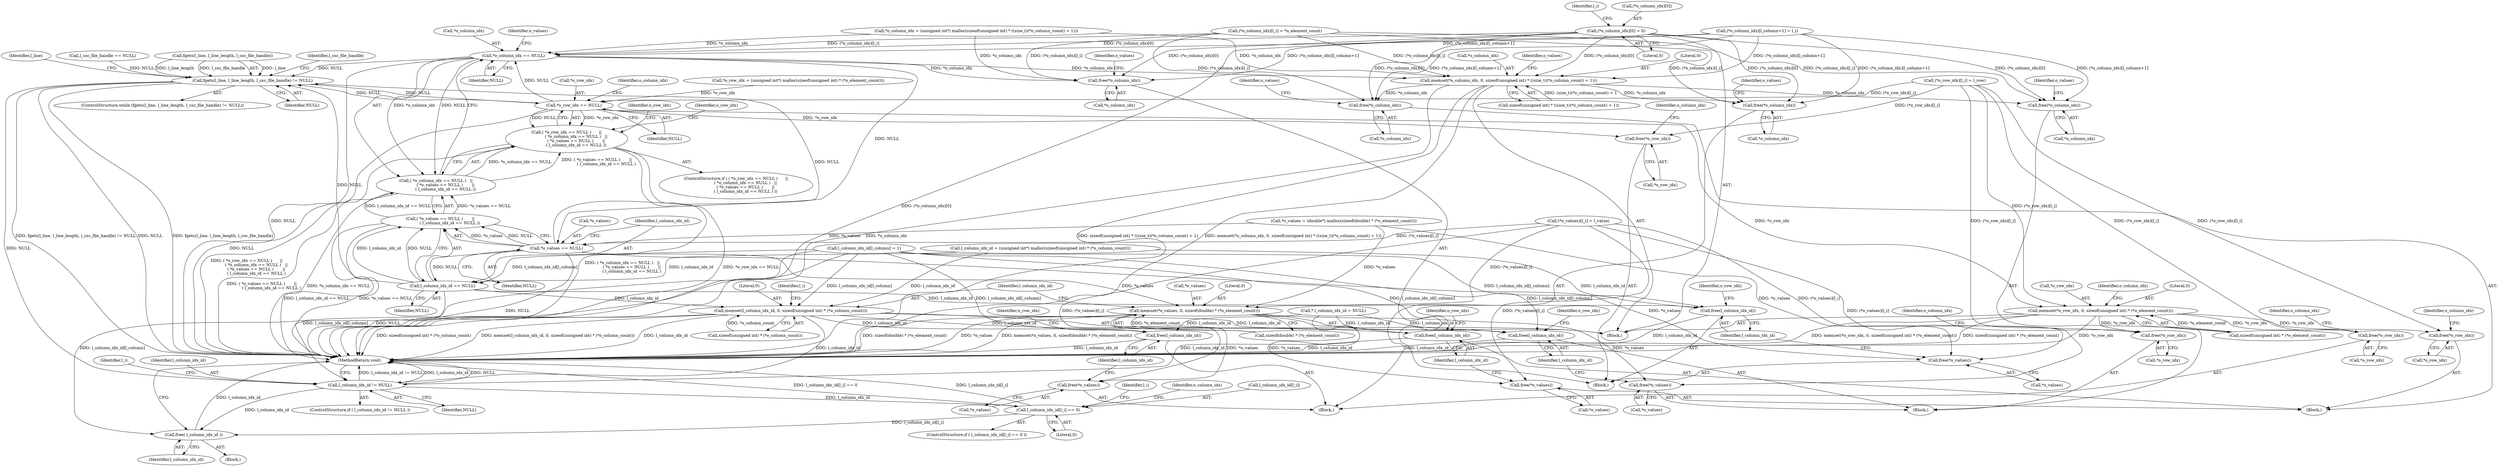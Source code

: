 digraph "0_libxsmm_151481489192e6d1997f8bde52c5c425ea41741d_1@array" {
"1000399" [label="(Call,(*o_column_idx)[0] = 0)"];
"1000180" [label="(Call,free(*o_column_idx))"];
"1000300" [label="(Call,*o_column_idx == NULL)"];
"1000164" [label="(Call,fgets(l_line, l_line_length, l_csc_file_handle) != NULL)"];
"1000295" [label="(Call,*o_row_idx == NULL)"];
"1000294" [label="(Call,( *o_row_idx == NULL )      ||\n               ( *o_column_idx == NULL )   ||\n               ( *o_values == NULL )       ||\n               ( l_column_idx_id == NULL ))"];
"1000313" [label="(Call,free(*o_row_idx))"];
"1000342" [label="(Call,memset(*o_row_idx, 0, sizeof(unsigned int) * (*o_element_count)))"];
"1000177" [label="(Call,free(*o_row_idx))"];
"1000446" [label="(Call,free(*o_row_idx))"];
"1000522" [label="(Call,free(*o_row_idx))"];
"1000550" [label="(Call,l_column_idx_id != NULL)"];
"1000566" [label="(Call,l_column_idx_id[l_i] == 0)"];
"1000583" [label="(Call,free( l_column_idx_id ))"];
"1000299" [label="(Call,( *o_column_idx == NULL )   ||\n               ( *o_values == NULL )       ||\n               ( l_column_idx_id == NULL ))"];
"1000305" [label="(Call,*o_values == NULL)"];
"1000304" [label="(Call,( *o_values == NULL )       ||\n               ( l_column_idx_id == NULL ))"];
"1000309" [label="(Call,l_column_idx_id == NULL)"];
"1000322" [label="(Call,free(l_column_idx_id))"];
"1000373" [label="(Call,memset(l_column_idx_id, 0, sizeof(unsigned int) * (*o_column_count)))"];
"1000186" [label="(Call,free(l_column_idx_id))"];
"1000455" [label="(Call,free(l_column_idx_id))"];
"1000531" [label="(Call,free(l_column_idx_id))"];
"1000319" [label="(Call,free(*o_values))"];
"1000364" [label="(Call,memset(*o_values, 0, sizeof(double) * (*o_element_count)))"];
"1000183" [label="(Call,free(*o_values))"];
"1000452" [label="(Call,free(*o_values))"];
"1000528" [label="(Call,free(*o_values))"];
"1000316" [label="(Call,free(*o_column_idx))"];
"1000351" [label="(Call,memset(*o_column_idx, 0, sizeof(unsigned int) * ((size_t)(*o_column_count) + 1)))"];
"1000449" [label="(Call,free(*o_column_idx))"];
"1000525" [label="(Call,free(*o_column_idx))"];
"1000321" [label="(Identifier,o_values)"];
"1000549" [label="(ControlStructure,if ( l_column_idx_id != NULL ))"];
"1000312" [label="(Block,)"];
"1000364" [label="(Call,memset(*o_values, 0, sizeof(double) * (*o_element_count)))"];
"1000354" [label="(Literal,0)"];
"1000303" [label="(Identifier,NULL)"];
"1000373" [label="(Call,memset(l_column_idx_id, 0, sizeof(unsigned int) * (*o_column_count)))"];
"1000183" [label="(Call,free(*o_values))"];
"1000532" [label="(Identifier,l_column_idx_id)"];
"1000454" [label="(Identifier,o_values)"];
"1000310" [label="(Identifier,l_column_idx_id)"];
"1000186" [label="(Call,free(l_column_idx_id))"];
"1000446" [label="(Call,free(*o_row_idx))"];
"1000445" [label="(Block,)"];
"1000535" [label="(Identifier,o_row_idx)"];
"1000257" [label="(Call,*o_column_idx = (unsigned int*) malloc(sizeof(unsigned int) * ((size_t)(*o_column_count) + 1)))"];
"1000302" [label="(Identifier,o_column_idx)"];
"1000585" [label="(MethodReturn,void)"];
"1000506" [label="(Call,(*o_column_idx)[l_column+1] = l_i)"];
"1000300" [label="(Call,*o_column_idx == NULL)"];
"1000309" [label="(Call,l_column_idx_id == NULL)"];
"1000529" [label="(Call,*o_values)"];
"1000311" [label="(Identifier,NULL)"];
"1000406" [label="(Identifier,l_i)"];
"1000565" [label="(ControlStructure,if ( l_column_idx_id[l_i] == 0 ))"];
"1000521" [label="(Block,)"];
"1000352" [label="(Call,*o_column_idx)"];
"1000304" [label="(Call,( *o_values == NULL )       ||\n               ( l_column_idx_id == NULL ))"];
"1000314" [label="(Call,*o_row_idx)"];
"1000355" [label="(Call,sizeof(unsigned int) * ((size_t)(*o_column_count) + 1))"];
"1000293" [label="(ControlStructure,if ( ( *o_row_idx == NULL )      ||\n               ( *o_column_idx == NULL )   ||\n               ( *o_values == NULL )       ||\n               ( l_column_idx_id == NULL ) ))"];
"1000374" [label="(Identifier,l_column_idx_id)"];
"1000563" [label="(Identifier,l_i)"];
"1000368" [label="(Call,sizeof(double) * (*o_element_count))"];
"1000375" [label="(Literal,0)"];
"1000180" [label="(Call,free(*o_column_idx))"];
"1000323" [label="(Identifier,l_column_idx_id)"];
"1000526" [label="(Call,*o_column_idx)"];
"1000404" [label="(Literal,0)"];
"1000459" [label="(Identifier,o_row_idx)"];
"1000320" [label="(Call,*o_values)"];
"1000566" [label="(Call,l_column_idx_id[l_i] == 0)"];
"1000450" [label="(Call,*o_column_idx)"];
"1000318" [label="(Identifier,o_column_idx)"];
"1000246" [label="(Call,*o_row_idx = (unsigned int*) malloc(sizeof(unsigned int) * (*o_element_count)))"];
"1000343" [label="(Call,*o_row_idx)"];
"1000316" [label="(Call,free(*o_column_idx))"];
"1000493" [label="(Call,(*o_values)[l_i] = l_value)"];
"1000181" [label="(Call,*o_column_idx)"];
"1000322" [label="(Call,free(l_column_idx_id))"];
"1000185" [label="(Identifier,o_values)"];
"1000294" [label="(Call,( *o_row_idx == NULL )      ||\n               ( *o_column_idx == NULL )   ||\n               ( *o_values == NULL )       ||\n               ( l_column_idx_id == NULL ))"];
"1000528" [label="(Call,free(*o_values))"];
"1000165" [label="(Call,fgets(l_line, l_line_length, l_csc_file_handle))"];
"1000570" [label="(Literal,0)"];
"1000308" [label="(Identifier,NULL)"];
"1000164" [label="(Call,fgets(l_line, l_line_length, l_csc_file_handle) != NULL)"];
"1000366" [label="(Identifier,o_values)"];
"1000163" [label="(ControlStructure,while (fgets(l_line, l_line_length, l_csc_file_handle) != NULL))"];
"1000455" [label="(Call,free(l_column_idx_id))"];
"1000342" [label="(Call,memset(*o_row_idx, 0, sizeof(unsigned int) * (*o_element_count)))"];
"1000453" [label="(Call,*o_values)"];
"1000523" [label="(Call,*o_row_idx)"];
"1000317" [label="(Call,*o_column_idx)"];
"1000177" [label="(Call,free(*o_row_idx))"];
"1000399" [label="(Call,(*o_column_idx)[0] = 0)"];
"1000515" [label="(Identifier,l_csc_file_handle)"];
"1000306" [label="(Call,*o_values)"];
"1000583" [label="(Call,free( l_column_idx_id ))"];
"1000452" [label="(Call,free(*o_values))"];
"1000487" [label="(Call,(*o_row_idx)[l_i] = l_row)"];
"1000190" [label="(Identifier,o_row_idx)"];
"1000301" [label="(Call,*o_column_idx)"];
"1000550" [label="(Call,l_column_idx_id != NULL)"];
"1000584" [label="(Identifier,l_column_idx_id)"];
"1000400" [label="(Call,(*o_column_idx)[0])"];
"1000174" [label="(Identifier,l_line)"];
"1000530" [label="(Identifier,o_values)"];
"1000353" [label="(Identifier,o_column_idx)"];
"1000449" [label="(Call,free(*o_column_idx))"];
"1000178" [label="(Call,*o_row_idx)"];
"1000346" [label="(Call,sizeof(unsigned int) * (*o_element_count))"];
"1000552" [label="(Identifier,NULL)"];
"1000272" [label="(Call,*o_values = (double*) malloc(sizeof(double) * (*o_element_count)))"];
"1000142" [label="(Call,* l_column_idx_id = NULL)"];
"1000295" [label="(Call,*o_row_idx == NULL)"];
"1000169" [label="(Identifier,NULL)"];
"1000298" [label="(Identifier,NULL)"];
"1000451" [label="(Identifier,o_column_idx)"];
"1000447" [label="(Call,*o_row_idx)"];
"1000556" [label="(Identifier,l_i)"];
"1000522" [label="(Call,free(*o_row_idx))"];
"1000176" [label="(Block,)"];
"1000299" [label="(Call,( *o_column_idx == NULL )   ||\n               ( *o_values == NULL )       ||\n               ( l_column_idx_id == NULL ))"];
"1000283" [label="(Call,l_column_idx_id = (unsigned int*) malloc(sizeof(unsigned int) * (*o_column_count)))"];
"1000305" [label="(Call,*o_values == NULL)"];
"1000525" [label="(Call,free(*o_column_idx))"];
"1000551" [label="(Identifier,l_column_idx_id)"];
"1000319" [label="(Call,free(*o_values))"];
"1000365" [label="(Call,*o_values)"];
"1000296" [label="(Call,*o_row_idx)"];
"1000307" [label="(Identifier,o_values)"];
"1000245" [label="(Block,)"];
"1000313" [label="(Call,free(*o_row_idx))"];
"1000383" [label="(Identifier,l_i)"];
"1000531" [label="(Call,free(l_column_idx_id))"];
"1000155" [label="(Call,l_csc_file_handle == NULL)"];
"1000326" [label="(Identifier,o_row_idx)"];
"1000501" [label="(Call,l_column_idx_id[l_column] = 1)"];
"1000575" [label="(Identifier,o_column_idx)"];
"1000187" [label="(Identifier,l_column_idx_id)"];
"1000367" [label="(Literal,0)"];
"1000345" [label="(Literal,0)"];
"1000184" [label="(Call,*o_values)"];
"1000553" [label="(Block,)"];
"1000344" [label="(Identifier,o_row_idx)"];
"1000315" [label="(Identifier,o_row_idx)"];
"1000456" [label="(Identifier,l_column_idx_id)"];
"1000351" [label="(Call,memset(*o_column_idx, 0, sizeof(unsigned int) * ((size_t)(*o_column_count) + 1)))"];
"1000182" [label="(Identifier,o_column_idx)"];
"1000527" [label="(Identifier,o_column_idx)"];
"1000392" [label="(Call,(*o_column_idx)[l_i] = *o_element_count)"];
"1000376" [label="(Call,sizeof(unsigned int) * (*o_column_count))"];
"1000567" [label="(Call,l_column_idx_id[l_i])"];
"1000399" -> "1000245"  [label="AST: "];
"1000399" -> "1000404"  [label="CFG: "];
"1000400" -> "1000399"  [label="AST: "];
"1000404" -> "1000399"  [label="AST: "];
"1000406" -> "1000399"  [label="CFG: "];
"1000399" -> "1000585"  [label="DDG: (*o_column_idx)[0]"];
"1000399" -> "1000180"  [label="DDG: (*o_column_idx)[0]"];
"1000399" -> "1000300"  [label="DDG: (*o_column_idx)[0]"];
"1000399" -> "1000316"  [label="DDG: (*o_column_idx)[0]"];
"1000399" -> "1000351"  [label="DDG: (*o_column_idx)[0]"];
"1000399" -> "1000449"  [label="DDG: (*o_column_idx)[0]"];
"1000399" -> "1000525"  [label="DDG: (*o_column_idx)[0]"];
"1000180" -> "1000176"  [label="AST: "];
"1000180" -> "1000181"  [label="CFG: "];
"1000181" -> "1000180"  [label="AST: "];
"1000185" -> "1000180"  [label="CFG: "];
"1000506" -> "1000180"  [label="DDG: (*o_column_idx)[l_column+1]"];
"1000392" -> "1000180"  [label="DDG: (*o_column_idx)[l_i]"];
"1000351" -> "1000180"  [label="DDG: *o_column_idx"];
"1000300" -> "1000299"  [label="AST: "];
"1000300" -> "1000303"  [label="CFG: "];
"1000301" -> "1000300"  [label="AST: "];
"1000303" -> "1000300"  [label="AST: "];
"1000307" -> "1000300"  [label="CFG: "];
"1000299" -> "1000300"  [label="CFG: "];
"1000300" -> "1000585"  [label="DDG: NULL"];
"1000300" -> "1000164"  [label="DDG: NULL"];
"1000300" -> "1000299"  [label="DDG: *o_column_idx"];
"1000300" -> "1000299"  [label="DDG: NULL"];
"1000506" -> "1000300"  [label="DDG: (*o_column_idx)[l_column+1]"];
"1000392" -> "1000300"  [label="DDG: (*o_column_idx)[l_i]"];
"1000257" -> "1000300"  [label="DDG: *o_column_idx"];
"1000295" -> "1000300"  [label="DDG: NULL"];
"1000300" -> "1000305"  [label="DDG: NULL"];
"1000300" -> "1000316"  [label="DDG: *o_column_idx"];
"1000300" -> "1000351"  [label="DDG: *o_column_idx"];
"1000164" -> "1000163"  [label="AST: "];
"1000164" -> "1000169"  [label="CFG: "];
"1000165" -> "1000164"  [label="AST: "];
"1000169" -> "1000164"  [label="AST: "];
"1000174" -> "1000164"  [label="CFG: "];
"1000515" -> "1000164"  [label="CFG: "];
"1000164" -> "1000585"  [label="DDG: fgets(l_line, l_line_length, l_csc_file_handle) != NULL"];
"1000164" -> "1000585"  [label="DDG: NULL"];
"1000164" -> "1000585"  [label="DDG: fgets(l_line, l_line_length, l_csc_file_handle)"];
"1000165" -> "1000164"  [label="DDG: l_line"];
"1000165" -> "1000164"  [label="DDG: l_line_length"];
"1000165" -> "1000164"  [label="DDG: l_csc_file_handle"];
"1000295" -> "1000164"  [label="DDG: NULL"];
"1000155" -> "1000164"  [label="DDG: NULL"];
"1000309" -> "1000164"  [label="DDG: NULL"];
"1000305" -> "1000164"  [label="DDG: NULL"];
"1000164" -> "1000295"  [label="DDG: NULL"];
"1000164" -> "1000550"  [label="DDG: NULL"];
"1000295" -> "1000294"  [label="AST: "];
"1000295" -> "1000298"  [label="CFG: "];
"1000296" -> "1000295"  [label="AST: "];
"1000298" -> "1000295"  [label="AST: "];
"1000302" -> "1000295"  [label="CFG: "];
"1000294" -> "1000295"  [label="CFG: "];
"1000295" -> "1000585"  [label="DDG: NULL"];
"1000295" -> "1000294"  [label="DDG: *o_row_idx"];
"1000295" -> "1000294"  [label="DDG: NULL"];
"1000487" -> "1000295"  [label="DDG: (*o_row_idx)[l_i]"];
"1000246" -> "1000295"  [label="DDG: *o_row_idx"];
"1000295" -> "1000313"  [label="DDG: *o_row_idx"];
"1000295" -> "1000342"  [label="DDG: *o_row_idx"];
"1000294" -> "1000293"  [label="AST: "];
"1000294" -> "1000299"  [label="CFG: "];
"1000299" -> "1000294"  [label="AST: "];
"1000315" -> "1000294"  [label="CFG: "];
"1000344" -> "1000294"  [label="CFG: "];
"1000294" -> "1000585"  [label="DDG: ( *o_row_idx == NULL )      ||\n               ( *o_column_idx == NULL )   ||\n               ( *o_values == NULL )       ||\n               ( l_column_idx_id == NULL )"];
"1000294" -> "1000585"  [label="DDG: ( *o_column_idx == NULL )   ||\n               ( *o_values == NULL )       ||\n               ( l_column_idx_id == NULL )"];
"1000294" -> "1000585"  [label="DDG: *o_row_idx == NULL"];
"1000299" -> "1000294"  [label="DDG: *o_column_idx == NULL"];
"1000299" -> "1000294"  [label="DDG: ( *o_values == NULL )       ||\n               ( l_column_idx_id == NULL )"];
"1000313" -> "1000312"  [label="AST: "];
"1000313" -> "1000314"  [label="CFG: "];
"1000314" -> "1000313"  [label="AST: "];
"1000318" -> "1000313"  [label="CFG: "];
"1000487" -> "1000313"  [label="DDG: (*o_row_idx)[l_i]"];
"1000342" -> "1000245"  [label="AST: "];
"1000342" -> "1000346"  [label="CFG: "];
"1000343" -> "1000342"  [label="AST: "];
"1000345" -> "1000342"  [label="AST: "];
"1000346" -> "1000342"  [label="AST: "];
"1000353" -> "1000342"  [label="CFG: "];
"1000342" -> "1000585"  [label="DDG: *o_row_idx"];
"1000342" -> "1000585"  [label="DDG: memset(*o_row_idx, 0, sizeof(unsigned int) * (*o_element_count))"];
"1000342" -> "1000585"  [label="DDG: sizeof(unsigned int) * (*o_element_count)"];
"1000342" -> "1000177"  [label="DDG: *o_row_idx"];
"1000487" -> "1000342"  [label="DDG: (*o_row_idx)[l_i]"];
"1000346" -> "1000342"  [label="DDG: *o_element_count"];
"1000342" -> "1000446"  [label="DDG: *o_row_idx"];
"1000342" -> "1000522"  [label="DDG: *o_row_idx"];
"1000177" -> "1000176"  [label="AST: "];
"1000177" -> "1000178"  [label="CFG: "];
"1000178" -> "1000177"  [label="AST: "];
"1000182" -> "1000177"  [label="CFG: "];
"1000487" -> "1000177"  [label="DDG: (*o_row_idx)[l_i]"];
"1000446" -> "1000445"  [label="AST: "];
"1000446" -> "1000447"  [label="CFG: "];
"1000447" -> "1000446"  [label="AST: "];
"1000451" -> "1000446"  [label="CFG: "];
"1000487" -> "1000446"  [label="DDG: (*o_row_idx)[l_i]"];
"1000522" -> "1000521"  [label="AST: "];
"1000522" -> "1000523"  [label="CFG: "];
"1000523" -> "1000522"  [label="AST: "];
"1000527" -> "1000522"  [label="CFG: "];
"1000487" -> "1000522"  [label="DDG: (*o_row_idx)[l_i]"];
"1000550" -> "1000549"  [label="AST: "];
"1000550" -> "1000552"  [label="CFG: "];
"1000551" -> "1000550"  [label="AST: "];
"1000552" -> "1000550"  [label="AST: "];
"1000556" -> "1000550"  [label="CFG: "];
"1000585" -> "1000550"  [label="CFG: "];
"1000550" -> "1000585"  [label="DDG: l_column_idx_id != NULL"];
"1000550" -> "1000585"  [label="DDG: l_column_idx_id"];
"1000550" -> "1000585"  [label="DDG: NULL"];
"1000501" -> "1000550"  [label="DDG: l_column_idx_id[l_column]"];
"1000142" -> "1000550"  [label="DDG: l_column_idx_id"];
"1000373" -> "1000550"  [label="DDG: l_column_idx_id"];
"1000550" -> "1000566"  [label="DDG: l_column_idx_id"];
"1000550" -> "1000583"  [label="DDG: l_column_idx_id"];
"1000566" -> "1000565"  [label="AST: "];
"1000566" -> "1000570"  [label="CFG: "];
"1000567" -> "1000566"  [label="AST: "];
"1000570" -> "1000566"  [label="AST: "];
"1000575" -> "1000566"  [label="CFG: "];
"1000563" -> "1000566"  [label="CFG: "];
"1000566" -> "1000585"  [label="DDG: l_column_idx_id[l_i] == 0"];
"1000566" -> "1000585"  [label="DDG: l_column_idx_id[l_i]"];
"1000566" -> "1000583"  [label="DDG: l_column_idx_id[l_i]"];
"1000583" -> "1000553"  [label="AST: "];
"1000583" -> "1000584"  [label="CFG: "];
"1000584" -> "1000583"  [label="AST: "];
"1000585" -> "1000583"  [label="CFG: "];
"1000583" -> "1000585"  [label="DDG: l_column_idx_id"];
"1000501" -> "1000583"  [label="DDG: l_column_idx_id[l_column]"];
"1000299" -> "1000304"  [label="CFG: "];
"1000304" -> "1000299"  [label="AST: "];
"1000299" -> "1000585"  [label="DDG: ( *o_values == NULL )       ||\n               ( l_column_idx_id == NULL )"];
"1000299" -> "1000585"  [label="DDG: *o_column_idx == NULL"];
"1000304" -> "1000299"  [label="DDG: *o_values == NULL"];
"1000304" -> "1000299"  [label="DDG: l_column_idx_id == NULL"];
"1000305" -> "1000304"  [label="AST: "];
"1000305" -> "1000308"  [label="CFG: "];
"1000306" -> "1000305"  [label="AST: "];
"1000308" -> "1000305"  [label="AST: "];
"1000310" -> "1000305"  [label="CFG: "];
"1000304" -> "1000305"  [label="CFG: "];
"1000305" -> "1000585"  [label="DDG: NULL"];
"1000305" -> "1000304"  [label="DDG: *o_values"];
"1000305" -> "1000304"  [label="DDG: NULL"];
"1000493" -> "1000305"  [label="DDG: (*o_values)[l_i]"];
"1000272" -> "1000305"  [label="DDG: *o_values"];
"1000305" -> "1000309"  [label="DDG: NULL"];
"1000305" -> "1000319"  [label="DDG: *o_values"];
"1000305" -> "1000364"  [label="DDG: *o_values"];
"1000304" -> "1000309"  [label="CFG: "];
"1000309" -> "1000304"  [label="AST: "];
"1000304" -> "1000585"  [label="DDG: l_column_idx_id == NULL"];
"1000304" -> "1000585"  [label="DDG: *o_values == NULL"];
"1000309" -> "1000304"  [label="DDG: l_column_idx_id"];
"1000309" -> "1000304"  [label="DDG: NULL"];
"1000309" -> "1000311"  [label="CFG: "];
"1000310" -> "1000309"  [label="AST: "];
"1000311" -> "1000309"  [label="AST: "];
"1000309" -> "1000585"  [label="DDG: NULL"];
"1000283" -> "1000309"  [label="DDG: l_column_idx_id"];
"1000501" -> "1000309"  [label="DDG: l_column_idx_id[l_column]"];
"1000309" -> "1000322"  [label="DDG: l_column_idx_id"];
"1000309" -> "1000373"  [label="DDG: l_column_idx_id"];
"1000322" -> "1000312"  [label="AST: "];
"1000322" -> "1000323"  [label="CFG: "];
"1000323" -> "1000322"  [label="AST: "];
"1000326" -> "1000322"  [label="CFG: "];
"1000322" -> "1000585"  [label="DDG: l_column_idx_id"];
"1000283" -> "1000322"  [label="DDG: l_column_idx_id"];
"1000501" -> "1000322"  [label="DDG: l_column_idx_id[l_column]"];
"1000373" -> "1000245"  [label="AST: "];
"1000373" -> "1000376"  [label="CFG: "];
"1000374" -> "1000373"  [label="AST: "];
"1000375" -> "1000373"  [label="AST: "];
"1000376" -> "1000373"  [label="AST: "];
"1000383" -> "1000373"  [label="CFG: "];
"1000373" -> "1000585"  [label="DDG: sizeof(unsigned int) * (*o_column_count)"];
"1000373" -> "1000585"  [label="DDG: memset(l_column_idx_id, 0, sizeof(unsigned int) * (*o_column_count))"];
"1000373" -> "1000585"  [label="DDG: l_column_idx_id"];
"1000373" -> "1000186"  [label="DDG: l_column_idx_id"];
"1000283" -> "1000373"  [label="DDG: l_column_idx_id"];
"1000501" -> "1000373"  [label="DDG: l_column_idx_id[l_column]"];
"1000376" -> "1000373"  [label="DDG: *o_column_count"];
"1000373" -> "1000455"  [label="DDG: l_column_idx_id"];
"1000373" -> "1000531"  [label="DDG: l_column_idx_id"];
"1000186" -> "1000176"  [label="AST: "];
"1000186" -> "1000187"  [label="CFG: "];
"1000187" -> "1000186"  [label="AST: "];
"1000190" -> "1000186"  [label="CFG: "];
"1000186" -> "1000585"  [label="DDG: l_column_idx_id"];
"1000501" -> "1000186"  [label="DDG: l_column_idx_id[l_column]"];
"1000142" -> "1000186"  [label="DDG: l_column_idx_id"];
"1000455" -> "1000445"  [label="AST: "];
"1000455" -> "1000456"  [label="CFG: "];
"1000456" -> "1000455"  [label="AST: "];
"1000459" -> "1000455"  [label="CFG: "];
"1000455" -> "1000585"  [label="DDG: l_column_idx_id"];
"1000501" -> "1000455"  [label="DDG: l_column_idx_id[l_column]"];
"1000142" -> "1000455"  [label="DDG: l_column_idx_id"];
"1000531" -> "1000521"  [label="AST: "];
"1000531" -> "1000532"  [label="CFG: "];
"1000532" -> "1000531"  [label="AST: "];
"1000535" -> "1000531"  [label="CFG: "];
"1000531" -> "1000585"  [label="DDG: l_column_idx_id"];
"1000501" -> "1000531"  [label="DDG: l_column_idx_id[l_column]"];
"1000142" -> "1000531"  [label="DDG: l_column_idx_id"];
"1000319" -> "1000312"  [label="AST: "];
"1000319" -> "1000320"  [label="CFG: "];
"1000320" -> "1000319"  [label="AST: "];
"1000323" -> "1000319"  [label="CFG: "];
"1000493" -> "1000319"  [label="DDG: (*o_values)[l_i]"];
"1000272" -> "1000319"  [label="DDG: *o_values"];
"1000364" -> "1000245"  [label="AST: "];
"1000364" -> "1000368"  [label="CFG: "];
"1000365" -> "1000364"  [label="AST: "];
"1000367" -> "1000364"  [label="AST: "];
"1000368" -> "1000364"  [label="AST: "];
"1000374" -> "1000364"  [label="CFG: "];
"1000364" -> "1000585"  [label="DDG: *o_values"];
"1000364" -> "1000585"  [label="DDG: memset(*o_values, 0, sizeof(double) * (*o_element_count))"];
"1000364" -> "1000585"  [label="DDG: sizeof(double) * (*o_element_count)"];
"1000364" -> "1000183"  [label="DDG: *o_values"];
"1000493" -> "1000364"  [label="DDG: (*o_values)[l_i]"];
"1000272" -> "1000364"  [label="DDG: *o_values"];
"1000368" -> "1000364"  [label="DDG: *o_element_count"];
"1000364" -> "1000452"  [label="DDG: *o_values"];
"1000364" -> "1000528"  [label="DDG: *o_values"];
"1000183" -> "1000176"  [label="AST: "];
"1000183" -> "1000184"  [label="CFG: "];
"1000184" -> "1000183"  [label="AST: "];
"1000187" -> "1000183"  [label="CFG: "];
"1000493" -> "1000183"  [label="DDG: (*o_values)[l_i]"];
"1000452" -> "1000445"  [label="AST: "];
"1000452" -> "1000453"  [label="CFG: "];
"1000453" -> "1000452"  [label="AST: "];
"1000456" -> "1000452"  [label="CFG: "];
"1000493" -> "1000452"  [label="DDG: (*o_values)[l_i]"];
"1000528" -> "1000521"  [label="AST: "];
"1000528" -> "1000529"  [label="CFG: "];
"1000529" -> "1000528"  [label="AST: "];
"1000532" -> "1000528"  [label="CFG: "];
"1000493" -> "1000528"  [label="DDG: (*o_values)[l_i]"];
"1000316" -> "1000312"  [label="AST: "];
"1000316" -> "1000317"  [label="CFG: "];
"1000317" -> "1000316"  [label="AST: "];
"1000321" -> "1000316"  [label="CFG: "];
"1000506" -> "1000316"  [label="DDG: (*o_column_idx)[l_column+1]"];
"1000392" -> "1000316"  [label="DDG: (*o_column_idx)[l_i]"];
"1000257" -> "1000316"  [label="DDG: *o_column_idx"];
"1000351" -> "1000245"  [label="AST: "];
"1000351" -> "1000355"  [label="CFG: "];
"1000352" -> "1000351"  [label="AST: "];
"1000354" -> "1000351"  [label="AST: "];
"1000355" -> "1000351"  [label="AST: "];
"1000366" -> "1000351"  [label="CFG: "];
"1000351" -> "1000585"  [label="DDG: memset(*o_column_idx, 0, sizeof(unsigned int) * ((size_t)(*o_column_count) + 1))"];
"1000351" -> "1000585"  [label="DDG: *o_column_idx"];
"1000351" -> "1000585"  [label="DDG: sizeof(unsigned int) * ((size_t)(*o_column_count) + 1)"];
"1000506" -> "1000351"  [label="DDG: (*o_column_idx)[l_column+1]"];
"1000392" -> "1000351"  [label="DDG: (*o_column_idx)[l_i]"];
"1000257" -> "1000351"  [label="DDG: *o_column_idx"];
"1000355" -> "1000351"  [label="DDG: (size_t)(*o_column_count) + 1"];
"1000351" -> "1000449"  [label="DDG: *o_column_idx"];
"1000351" -> "1000525"  [label="DDG: *o_column_idx"];
"1000449" -> "1000445"  [label="AST: "];
"1000449" -> "1000450"  [label="CFG: "];
"1000450" -> "1000449"  [label="AST: "];
"1000454" -> "1000449"  [label="CFG: "];
"1000506" -> "1000449"  [label="DDG: (*o_column_idx)[l_column+1]"];
"1000392" -> "1000449"  [label="DDG: (*o_column_idx)[l_i]"];
"1000525" -> "1000521"  [label="AST: "];
"1000525" -> "1000526"  [label="CFG: "];
"1000526" -> "1000525"  [label="AST: "];
"1000530" -> "1000525"  [label="CFG: "];
"1000506" -> "1000525"  [label="DDG: (*o_column_idx)[l_column+1]"];
"1000392" -> "1000525"  [label="DDG: (*o_column_idx)[l_i]"];
}
